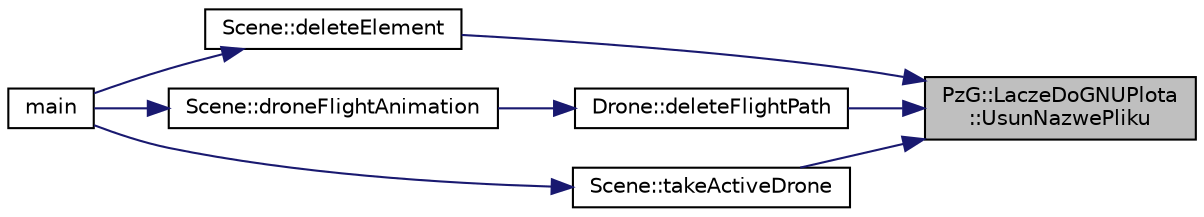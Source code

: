 digraph "PzG::LaczeDoGNUPlota::UsunNazwePliku"
{
 // LATEX_PDF_SIZE
  edge [fontname="Helvetica",fontsize="10",labelfontname="Helvetica",labelfontsize="10"];
  node [fontname="Helvetica",fontsize="10",shape=record];
  rankdir="RL";
  Node1 [label="PzG::LaczeDoGNUPlota\l::UsunNazwePliku",height=0.2,width=0.4,color="black", fillcolor="grey75", style="filled", fontcolor="black",tooltip="Usuwa z listy nazw plików z danymi do rysowania usuwa wybraną nazwę."];
  Node1 -> Node2 [dir="back",color="midnightblue",fontsize="10",style="solid",fontname="Helvetica"];
  Node2 [label="Scene::deleteElement",height=0.2,width=0.4,color="black", fillcolor="white", style="filled",URL="$class_scene.html#aa517ec4aaf54f2d343f685f4dbc51d12",tooltip="Funkcja usuwa element ze sceny."];
  Node2 -> Node3 [dir="back",color="midnightblue",fontsize="10",style="solid",fontname="Helvetica"];
  Node3 [label="main",height=0.2,width=0.4,color="black", fillcolor="white", style="filled",URL="$main_8cpp.html#ae66f6b31b5ad750f1fe042a706a4e3d4",tooltip=" "];
  Node1 -> Node4 [dir="back",color="midnightblue",fontsize="10",style="solid",fontname="Helvetica"];
  Node4 [label="Drone::deleteFlightPath",height=0.2,width=0.4,color="black", fillcolor="white", style="filled",URL="$class_drone.html#ac9a5bd25edd22674eca21a31e4093d09",tooltip="Funkcja usuwa powstałą wcześniej ścieżkę lotu drona."];
  Node4 -> Node5 [dir="back",color="midnightblue",fontsize="10",style="solid",fontname="Helvetica"];
  Node5 [label="Scene::droneFlightAnimation",height=0.2,width=0.4,color="black", fillcolor="white", style="filled",URL="$class_scene.html#ad045dbcdcb99b8ab9f79a177ea3d2fc0",tooltip="Funkcja wykonuje animacje lotu drona."];
  Node5 -> Node3 [dir="back",color="midnightblue",fontsize="10",style="solid",fontname="Helvetica"];
  Node1 -> Node6 [dir="back",color="midnightblue",fontsize="10",style="solid",fontname="Helvetica"];
  Node6 [label="Scene::takeActiveDrone",height=0.2,width=0.4,color="black", fillcolor="white", style="filled",URL="$class_scene.html#afef0ce71ec071c41994719872b9113e0",tooltip="Funkcja pozwala na wybranie przez użytkownika aktywnego drona."];
  Node6 -> Node3 [dir="back",color="midnightblue",fontsize="10",style="solid",fontname="Helvetica"];
}
